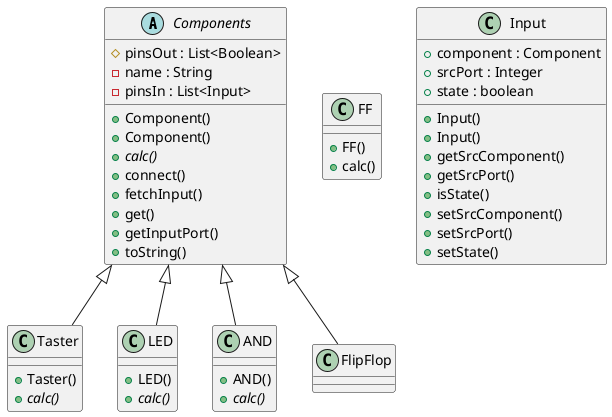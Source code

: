 @startuml

abstract class Components {
        # pinsOut : List<Boolean>
        - name : String
        - pinsIn : List<Input>
        + Component()
        + Component()
        {abstract} + calc()
        + connect()
        + fetchInput()
        + get()
        + getInputPort()
        + toString()
    }



class Taster {
 + Taster()
 + {abstract} calc()
}

class FF {
    + FF()
    + calc()
}


class LED{
 + LED()
 + {abstract} calc()
}

 class Input {
        + component : Component
        + srcPort : Integer
        + state : boolean
        + Input()
        + Input()
        + getSrcComponent()
        + getSrcPort()
        + isState()
        + setSrcComponent()
        + setSrcPort()
        + setState()
    }

class AND{
 + AND()
 + {abstract} calc()
}

Components <|-- FlipFlop
Components <|-- AND
Components <|-- LED
Components <|-- Taster

@enduml